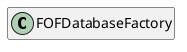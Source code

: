 @startuml
set namespaceSeparator \\
hide members
hide << alias >> circle

class FOFDatabaseFactory
@enduml

